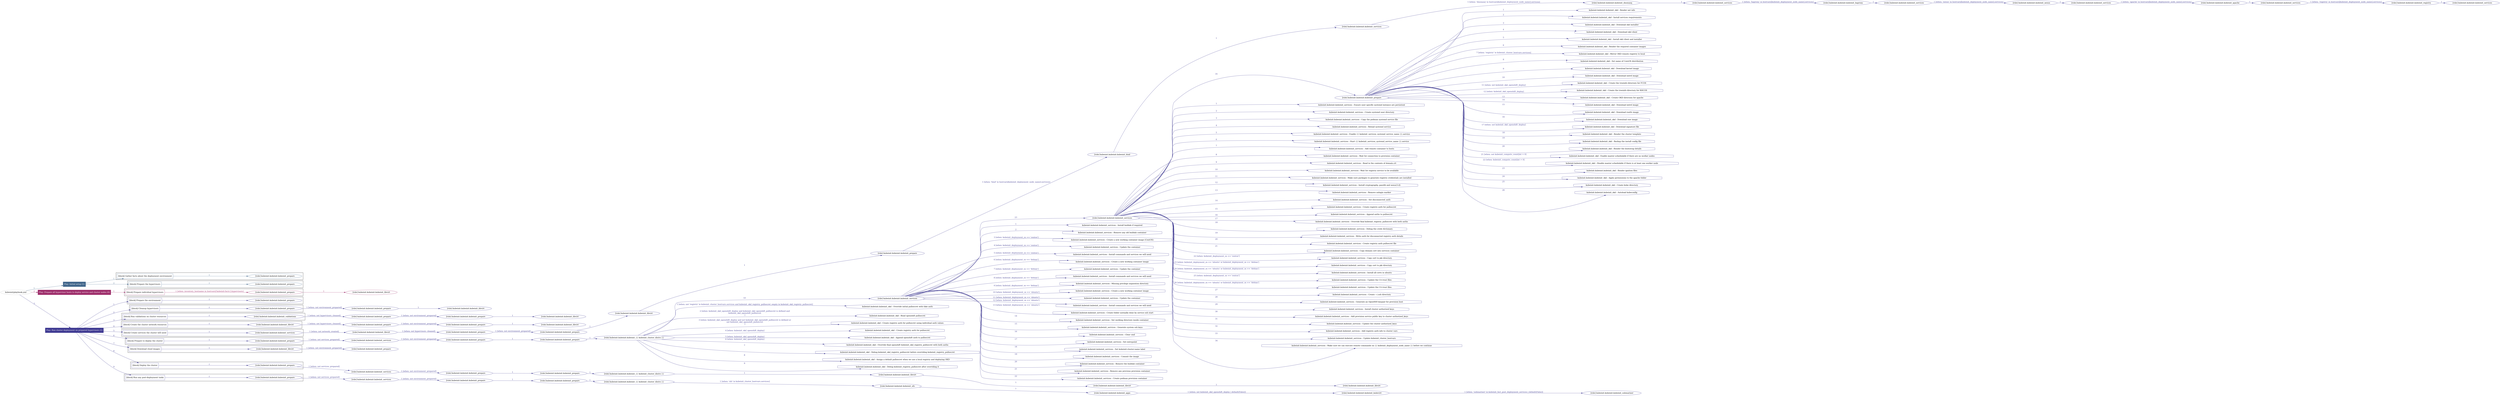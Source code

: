 digraph {
	graph [concentrate=true ordering=in rankdir=LR ratio=fill]
	edge [esep=5 sep=10]
	"kubeinit/playbook.yml" [id=root_node style=dotted]
	play_ca16db5b [label="Play: Initial setup (1)" color="#41668b" fontcolor="#ffffff" id=play_ca16db5b shape=box style=filled tooltip=localhost]
	"kubeinit/playbook.yml" -> play_ca16db5b [label="1 " color="#41668b" fontcolor="#41668b" id=edge_1c5f54ea labeltooltip="1 " tooltip="1 "]
	subgraph "kubeinit.kubeinit.kubeinit_prepare" {
		role_1cc824c1 [label="[role] kubeinit.kubeinit.kubeinit_prepare" color="#41668b" id=role_1cc824c1 tooltip="kubeinit.kubeinit.kubeinit_prepare"]
	}
	subgraph "kubeinit.kubeinit.kubeinit_prepare" {
		role_9413bd4d [label="[role] kubeinit.kubeinit.kubeinit_prepare" color="#41668b" id=role_9413bd4d tooltip="kubeinit.kubeinit.kubeinit_prepare"]
	}
	subgraph "Play: Initial setup (1)" {
		play_ca16db5b -> block_f6218907 [label=1 color="#41668b" fontcolor="#41668b" id=edge_31d1edf2 labeltooltip=1 tooltip=1]
		subgraph cluster_block_f6218907 {
			block_f6218907 [label="[block] Gather facts about the deployment environment" color="#41668b" id=block_f6218907 labeltooltip="Gather facts about the deployment environment" shape=box tooltip="Gather facts about the deployment environment"]
			block_f6218907 -> role_1cc824c1 [label="1 " color="#41668b" fontcolor="#41668b" id=edge_800c1ca9 labeltooltip="1 " tooltip="1 "]
		}
		play_ca16db5b -> block_d56b18a5 [label=2 color="#41668b" fontcolor="#41668b" id=edge_9b8b7c54 labeltooltip=2 tooltip=2]
		subgraph cluster_block_d56b18a5 {
			block_d56b18a5 [label="[block] Prepare the hypervisors" color="#41668b" id=block_d56b18a5 labeltooltip="Prepare the hypervisors" shape=box tooltip="Prepare the hypervisors"]
			block_d56b18a5 -> role_9413bd4d [label="1 " color="#41668b" fontcolor="#41668b" id=edge_c47bc896 labeltooltip="1 " tooltip="1 "]
		}
	}
	play_5d981f8a [label="Play: Prepare all hypervisor hosts to deploy service and cluster nodes (0)" color="#9e2e6b" fontcolor="#ffffff" id=play_5d981f8a shape=box style=filled tooltip="Play: Prepare all hypervisor hosts to deploy service and cluster nodes (0)"]
	"kubeinit/playbook.yml" -> play_5d981f8a [label="2 " color="#9e2e6b" fontcolor="#9e2e6b" id=edge_1ad6af94 labeltooltip="2 " tooltip="2 "]
	subgraph "kubeinit.kubeinit.kubeinit_libvirt" {
		role_3260cb2a [label="[role] kubeinit.kubeinit.kubeinit_libvirt" color="#9e2e6b" id=role_3260cb2a tooltip="kubeinit.kubeinit.kubeinit_libvirt"]
	}
	subgraph "kubeinit.kubeinit.kubeinit_prepare" {
		role_b9ab510c [label="[role] kubeinit.kubeinit.kubeinit_prepare" color="#9e2e6b" id=role_b9ab510c tooltip="kubeinit.kubeinit.kubeinit_prepare"]
		role_b9ab510c -> role_3260cb2a [label="1 " color="#9e2e6b" fontcolor="#9e2e6b" id=edge_e4d837ca labeltooltip="1 " tooltip="1 "]
	}
	subgraph "Play: Prepare all hypervisor hosts to deploy service and cluster nodes (0)" {
		play_5d981f8a -> block_c220cd3d [label=1 color="#9e2e6b" fontcolor="#9e2e6b" id=edge_8a0d0214 labeltooltip=1 tooltip=1]
		subgraph cluster_block_c220cd3d {
			block_c220cd3d [label="[block] Prepare individual hypervisors" color="#9e2e6b" id=block_c220cd3d labeltooltip="Prepare individual hypervisors" shape=box tooltip="Prepare individual hypervisors"]
			block_c220cd3d -> role_b9ab510c [label="1 [when: inventory_hostname in hostvars['kubeinit-facts'].hypervisors]" color="#9e2e6b" fontcolor="#9e2e6b" id=edge_56857477 labeltooltip="1 [when: inventory_hostname in hostvars['kubeinit-facts'].hypervisors]" tooltip="1 [when: inventory_hostname in hostvars['kubeinit-facts'].hypervisors]"]
		}
	}
	play_8d8cb482 [label="Play: Run cluster deployment on prepared hypervisors (1)" color="#3f3a92" fontcolor="#ffffff" id=play_8d8cb482 shape=box style=filled tooltip=localhost]
	"kubeinit/playbook.yml" -> play_8d8cb482 [label="3 " color="#3f3a92" fontcolor="#3f3a92" id=edge_515b446e labeltooltip="3 " tooltip="3 "]
	subgraph "kubeinit.kubeinit.kubeinit_prepare" {
		role_7cc6d81b [label="[role] kubeinit.kubeinit.kubeinit_prepare" color="#3f3a92" id=role_7cc6d81b tooltip="kubeinit.kubeinit.kubeinit_prepare"]
	}
	subgraph "kubeinit.kubeinit.kubeinit_libvirt" {
		role_85aeb15e [label="[role] kubeinit.kubeinit.kubeinit_libvirt" color="#3f3a92" id=role_85aeb15e tooltip="kubeinit.kubeinit.kubeinit_libvirt"]
	}
	subgraph "kubeinit.kubeinit.kubeinit_prepare" {
		role_c9362d12 [label="[role] kubeinit.kubeinit.kubeinit_prepare" color="#3f3a92" id=role_c9362d12 tooltip="kubeinit.kubeinit.kubeinit_prepare"]
		role_c9362d12 -> role_85aeb15e [label="1 " color="#3f3a92" fontcolor="#3f3a92" id=edge_f72c1bc7 labeltooltip="1 " tooltip="1 "]
	}
	subgraph "kubeinit.kubeinit.kubeinit_prepare" {
		role_a3192b5d [label="[role] kubeinit.kubeinit.kubeinit_prepare" color="#3f3a92" id=role_a3192b5d tooltip="kubeinit.kubeinit.kubeinit_prepare"]
		role_a3192b5d -> role_c9362d12 [label="1 [when: not environment_prepared]" color="#3f3a92" fontcolor="#3f3a92" id=edge_51c20538 labeltooltip="1 [when: not environment_prepared]" tooltip="1 [when: not environment_prepared]"]
	}
	subgraph "kubeinit.kubeinit.kubeinit_libvirt" {
		role_3f789493 [label="[role] kubeinit.kubeinit.kubeinit_libvirt" color="#3f3a92" id=role_3f789493 tooltip="kubeinit.kubeinit.kubeinit_libvirt"]
	}
	subgraph "kubeinit.kubeinit.kubeinit_prepare" {
		role_d0fe03f2 [label="[role] kubeinit.kubeinit.kubeinit_prepare" color="#3f3a92" id=role_d0fe03f2 tooltip="kubeinit.kubeinit.kubeinit_prepare"]
		role_d0fe03f2 -> role_3f789493 [label="1 " color="#3f3a92" fontcolor="#3f3a92" id=edge_ae4fbeb3 labeltooltip="1 " tooltip="1 "]
	}
	subgraph "kubeinit.kubeinit.kubeinit_prepare" {
		role_125ac2fd [label="[role] kubeinit.kubeinit.kubeinit_prepare" color="#3f3a92" id=role_125ac2fd tooltip="kubeinit.kubeinit.kubeinit_prepare"]
		role_125ac2fd -> role_d0fe03f2 [label="1 [when: not environment_prepared]" color="#3f3a92" fontcolor="#3f3a92" id=edge_c33319b0 labeltooltip="1 [when: not environment_prepared]" tooltip="1 [when: not environment_prepared]"]
	}
	subgraph "kubeinit.kubeinit.kubeinit_validations" {
		role_90272646 [label="[role] kubeinit.kubeinit.kubeinit_validations" color="#3f3a92" id=role_90272646 tooltip="kubeinit.kubeinit.kubeinit_validations"]
		role_90272646 -> role_125ac2fd [label="1 [when: not hypervisors_cleaned]" color="#3f3a92" fontcolor="#3f3a92" id=edge_b4430aac labeltooltip="1 [when: not hypervisors_cleaned]" tooltip="1 [when: not hypervisors_cleaned]"]
	}
	subgraph "kubeinit.kubeinit.kubeinit_libvirt" {
		role_9e09db58 [label="[role] kubeinit.kubeinit.kubeinit_libvirt" color="#3f3a92" id=role_9e09db58 tooltip="kubeinit.kubeinit.kubeinit_libvirt"]
	}
	subgraph "kubeinit.kubeinit.kubeinit_prepare" {
		role_02aad8ae [label="[role] kubeinit.kubeinit.kubeinit_prepare" color="#3f3a92" id=role_02aad8ae tooltip="kubeinit.kubeinit.kubeinit_prepare"]
		role_02aad8ae -> role_9e09db58 [label="1 " color="#3f3a92" fontcolor="#3f3a92" id=edge_dbfc8d99 labeltooltip="1 " tooltip="1 "]
	}
	subgraph "kubeinit.kubeinit.kubeinit_prepare" {
		role_b0bf3f19 [label="[role] kubeinit.kubeinit.kubeinit_prepare" color="#3f3a92" id=role_b0bf3f19 tooltip="kubeinit.kubeinit.kubeinit_prepare"]
		role_b0bf3f19 -> role_02aad8ae [label="1 [when: not environment_prepared]" color="#3f3a92" fontcolor="#3f3a92" id=edge_80d778b1 labeltooltip="1 [when: not environment_prepared]" tooltip="1 [when: not environment_prepared]"]
	}
	subgraph "kubeinit.kubeinit.kubeinit_libvirt" {
		role_8b91a799 [label="[role] kubeinit.kubeinit.kubeinit_libvirt" color="#3f3a92" id=role_8b91a799 tooltip="kubeinit.kubeinit.kubeinit_libvirt"]
		role_8b91a799 -> role_b0bf3f19 [label="1 [when: not hypervisors_cleaned]" color="#3f3a92" fontcolor="#3f3a92" id=edge_92152a42 labeltooltip="1 [when: not hypervisors_cleaned]" tooltip="1 [when: not hypervisors_cleaned]"]
	}
	subgraph "kubeinit.kubeinit.kubeinit_services" {
		role_7b155874 [label="[role] kubeinit.kubeinit.kubeinit_services" color="#3f3a92" id=role_7b155874 tooltip="kubeinit.kubeinit.kubeinit_services"]
	}
	subgraph "kubeinit.kubeinit.kubeinit_registry" {
		role_8554e873 [label="[role] kubeinit.kubeinit.kubeinit_registry" color="#3f3a92" id=role_8554e873 tooltip="kubeinit.kubeinit.kubeinit_registry"]
		role_8554e873 -> role_7b155874 [label="1 " color="#3f3a92" fontcolor="#3f3a92" id=edge_4d0836cf labeltooltip="1 " tooltip="1 "]
	}
	subgraph "kubeinit.kubeinit.kubeinit_services" {
		role_83cd0d49 [label="[role] kubeinit.kubeinit.kubeinit_services" color="#3f3a92" id=role_83cd0d49 tooltip="kubeinit.kubeinit.kubeinit_services"]
		role_83cd0d49 -> role_8554e873 [label="1 [when: 'registry' in hostvars[kubeinit_deployment_node_name].services]" color="#3f3a92" fontcolor="#3f3a92" id=edge_1ba07adc labeltooltip="1 [when: 'registry' in hostvars[kubeinit_deployment_node_name].services]" tooltip="1 [when: 'registry' in hostvars[kubeinit_deployment_node_name].services]"]
	}
	subgraph "kubeinit.kubeinit.kubeinit_apache" {
		role_b739660b [label="[role] kubeinit.kubeinit.kubeinit_apache" color="#3f3a92" id=role_b739660b tooltip="kubeinit.kubeinit.kubeinit_apache"]
		role_b739660b -> role_83cd0d49 [label="1 " color="#3f3a92" fontcolor="#3f3a92" id=edge_4b0d58ba labeltooltip="1 " tooltip="1 "]
	}
	subgraph "kubeinit.kubeinit.kubeinit_services" {
		role_a6b269c7 [label="[role] kubeinit.kubeinit.kubeinit_services" color="#3f3a92" id=role_a6b269c7 tooltip="kubeinit.kubeinit.kubeinit_services"]
		role_a6b269c7 -> role_b739660b [label="1 [when: 'apache' in hostvars[kubeinit_deployment_node_name].services]" color="#3f3a92" fontcolor="#3f3a92" id=edge_bbf12db2 labeltooltip="1 [when: 'apache' in hostvars[kubeinit_deployment_node_name].services]" tooltip="1 [when: 'apache' in hostvars[kubeinit_deployment_node_name].services]"]
	}
	subgraph "kubeinit.kubeinit.kubeinit_nexus" {
		role_28e7012b [label="[role] kubeinit.kubeinit.kubeinit_nexus" color="#3f3a92" id=role_28e7012b tooltip="kubeinit.kubeinit.kubeinit_nexus"]
		role_28e7012b -> role_a6b269c7 [label="1 " color="#3f3a92" fontcolor="#3f3a92" id=edge_ec23fd20 labeltooltip="1 " tooltip="1 "]
	}
	subgraph "kubeinit.kubeinit.kubeinit_services" {
		role_424e7f3c [label="[role] kubeinit.kubeinit.kubeinit_services" color="#3f3a92" id=role_424e7f3c tooltip="kubeinit.kubeinit.kubeinit_services"]
		role_424e7f3c -> role_28e7012b [label="1 [when: 'nexus' in hostvars[kubeinit_deployment_node_name].services]" color="#3f3a92" fontcolor="#3f3a92" id=edge_ad194d96 labeltooltip="1 [when: 'nexus' in hostvars[kubeinit_deployment_node_name].services]" tooltip="1 [when: 'nexus' in hostvars[kubeinit_deployment_node_name].services]"]
	}
	subgraph "kubeinit.kubeinit.kubeinit_haproxy" {
		role_a94e2581 [label="[role] kubeinit.kubeinit.kubeinit_haproxy" color="#3f3a92" id=role_a94e2581 tooltip="kubeinit.kubeinit.kubeinit_haproxy"]
		role_a94e2581 -> role_424e7f3c [label="1 " color="#3f3a92" fontcolor="#3f3a92" id=edge_64a8c6f2 labeltooltip="1 " tooltip="1 "]
	}
	subgraph "kubeinit.kubeinit.kubeinit_services" {
		role_3fc0f5f2 [label="[role] kubeinit.kubeinit.kubeinit_services" color="#3f3a92" id=role_3fc0f5f2 tooltip="kubeinit.kubeinit.kubeinit_services"]
		role_3fc0f5f2 -> role_a94e2581 [label="1 [when: 'haproxy' in hostvars[kubeinit_deployment_node_name].services]" color="#3f3a92" fontcolor="#3f3a92" id=edge_58e465d7 labeltooltip="1 [when: 'haproxy' in hostvars[kubeinit_deployment_node_name].services]" tooltip="1 [when: 'haproxy' in hostvars[kubeinit_deployment_node_name].services]"]
	}
	subgraph "kubeinit.kubeinit.kubeinit_dnsmasq" {
		role_a7c47de0 [label="[role] kubeinit.kubeinit.kubeinit_dnsmasq" color="#3f3a92" id=role_a7c47de0 tooltip="kubeinit.kubeinit.kubeinit_dnsmasq"]
		role_a7c47de0 -> role_3fc0f5f2 [label="1 " color="#3f3a92" fontcolor="#3f3a92" id=edge_2775a1f3 labeltooltip="1 " tooltip="1 "]
	}
	subgraph "kubeinit.kubeinit.kubeinit_services" {
		role_9010c95f [label="[role] kubeinit.kubeinit.kubeinit_services" color="#3f3a92" id=role_9010c95f tooltip="kubeinit.kubeinit.kubeinit_services"]
		role_9010c95f -> role_a7c47de0 [label="1 [when: 'dnsmasq' in hostvars[kubeinit_deployment_node_name].services]" color="#3f3a92" fontcolor="#3f3a92" id=edge_fc1de338 labeltooltip="1 [when: 'dnsmasq' in hostvars[kubeinit_deployment_node_name].services]" tooltip="1 [when: 'dnsmasq' in hostvars[kubeinit_deployment_node_name].services]"]
	}
	subgraph "kubeinit.kubeinit.kubeinit_bind" {
		role_74a38fbc [label="[role] kubeinit.kubeinit.kubeinit_bind" color="#3f3a92" id=role_74a38fbc tooltip="kubeinit.kubeinit.kubeinit_bind"]
		role_74a38fbc -> role_9010c95f [label="1 " color="#3f3a92" fontcolor="#3f3a92" id=edge_6aae6d5a labeltooltip="1 " tooltip="1 "]
	}
	subgraph "kubeinit.kubeinit.kubeinit_prepare" {
		role_cee4ce4e [label="[role] kubeinit.kubeinit.kubeinit_prepare" color="#3f3a92" id=role_cee4ce4e tooltip="kubeinit.kubeinit.kubeinit_prepare"]
		role_cee4ce4e -> role_74a38fbc [label="1 [when: 'bind' in hostvars[kubeinit_deployment_node_name].services]" color="#3f3a92" fontcolor="#3f3a92" id=edge_6fe1f06d labeltooltip="1 [when: 'bind' in hostvars[kubeinit_deployment_node_name].services]" tooltip="1 [when: 'bind' in hostvars[kubeinit_deployment_node_name].services]"]
	}
	subgraph "kubeinit.kubeinit.kubeinit_libvirt" {
		role_190bad6f [label="[role] kubeinit.kubeinit.kubeinit_libvirt" color="#3f3a92" id=role_190bad6f tooltip="kubeinit.kubeinit.kubeinit_libvirt"]
		role_190bad6f -> role_cee4ce4e [label="1 " color="#3f3a92" fontcolor="#3f3a92" id=edge_bb8edfb1 labeltooltip="1 " tooltip="1 "]
	}
	subgraph "kubeinit.kubeinit.kubeinit_prepare" {
		role_046bc5af [label="[role] kubeinit.kubeinit.kubeinit_prepare" color="#3f3a92" id=role_046bc5af tooltip="kubeinit.kubeinit.kubeinit_prepare"]
		role_046bc5af -> role_190bad6f [label="1 " color="#3f3a92" fontcolor="#3f3a92" id=edge_c6cc3dc0 labeltooltip="1 " tooltip="1 "]
	}
	subgraph "kubeinit.kubeinit.kubeinit_prepare" {
		role_caaa7f8d [label="[role] kubeinit.kubeinit.kubeinit_prepare" color="#3f3a92" id=role_caaa7f8d tooltip="kubeinit.kubeinit.kubeinit_prepare"]
		role_caaa7f8d -> role_046bc5af [label="1 [when: not environment_prepared]" color="#3f3a92" fontcolor="#3f3a92" id=edge_80b71094 labeltooltip="1 [when: not environment_prepared]" tooltip="1 [when: not environment_prepared]"]
	}
	subgraph "kubeinit.kubeinit.kubeinit_libvirt" {
		role_4440e3c0 [label="[role] kubeinit.kubeinit.kubeinit_libvirt" color="#3f3a92" id=role_4440e3c0 tooltip="kubeinit.kubeinit.kubeinit_libvirt"]
		role_4440e3c0 -> role_caaa7f8d [label="1 [when: not hypervisors_cleaned]" color="#3f3a92" fontcolor="#3f3a92" id=edge_903f9729 labeltooltip="1 [when: not hypervisors_cleaned]" tooltip="1 [when: not hypervisors_cleaned]"]
	}
	subgraph "kubeinit.kubeinit.kubeinit_services" {
		role_6c146cab [label="[role] kubeinit.kubeinit.kubeinit_services" color="#3f3a92" id=role_6c146cab tooltip="kubeinit.kubeinit.kubeinit_services"]
		role_6c146cab -> role_4440e3c0 [label="1 [when: not network_created]" color="#3f3a92" fontcolor="#3f3a92" id=edge_c953d2bb labeltooltip="1 [when: not network_created]" tooltip="1 [when: not network_created]"]
	}
	subgraph "kubeinit.kubeinit.kubeinit_prepare" {
		role_05717414 [label="[role] kubeinit.kubeinit.kubeinit_prepare" color="#3f3a92" id=role_05717414 tooltip="kubeinit.kubeinit.kubeinit_prepare"]
		task_2eecf8bc [label="kubeinit.kubeinit.kubeinit_okd : Render net info" color="#3f3a92" id=task_2eecf8bc shape=octagon tooltip="kubeinit.kubeinit.kubeinit_okd : Render net info"]
		role_05717414 -> task_2eecf8bc [label="1 " color="#3f3a92" fontcolor="#3f3a92" id=edge_58fbf46c labeltooltip="1 " tooltip="1 "]
		task_8711813a [label="kubeinit.kubeinit.kubeinit_okd : Install services requirements" color="#3f3a92" id=task_8711813a shape=octagon tooltip="kubeinit.kubeinit.kubeinit_okd : Install services requirements"]
		role_05717414 -> task_8711813a [label="2 " color="#3f3a92" fontcolor="#3f3a92" id=edge_db886824 labeltooltip="2 " tooltip="2 "]
		task_fea33f24 [label="kubeinit.kubeinit.kubeinit_okd : Download okd installer" color="#3f3a92" id=task_fea33f24 shape=octagon tooltip="kubeinit.kubeinit.kubeinit_okd : Download okd installer"]
		role_05717414 -> task_fea33f24 [label="3 " color="#3f3a92" fontcolor="#3f3a92" id=edge_7d5b203d labeltooltip="3 " tooltip="3 "]
		task_0c46ffb1 [label="kubeinit.kubeinit.kubeinit_okd : Download okd client" color="#3f3a92" id=task_0c46ffb1 shape=octagon tooltip="kubeinit.kubeinit.kubeinit_okd : Download okd client"]
		role_05717414 -> task_0c46ffb1 [label="4 " color="#3f3a92" fontcolor="#3f3a92" id=edge_14fca4d5 labeltooltip="4 " tooltip="4 "]
		task_1dfe52b0 [label="kubeinit.kubeinit.kubeinit_okd : Install okd client and installer" color="#3f3a92" id=task_1dfe52b0 shape=octagon tooltip="kubeinit.kubeinit.kubeinit_okd : Install okd client and installer"]
		role_05717414 -> task_1dfe52b0 [label="5 " color="#3f3a92" fontcolor="#3f3a92" id=edge_16d7a4d5 labeltooltip="5 " tooltip="5 "]
		task_70e0c8e4 [label="kubeinit.kubeinit.kubeinit_okd : Render the required container images" color="#3f3a92" id=task_70e0c8e4 shape=octagon tooltip="kubeinit.kubeinit.kubeinit_okd : Render the required container images"]
		role_05717414 -> task_70e0c8e4 [label="6 " color="#3f3a92" fontcolor="#3f3a92" id=edge_a7a5af95 labeltooltip="6 " tooltip="6 "]
		task_6ef24716 [label="kubeinit.kubeinit.kubeinit_okd : Mirror OKD remote registry to local" color="#3f3a92" id=task_6ef24716 shape=octagon tooltip="kubeinit.kubeinit.kubeinit_okd : Mirror OKD remote registry to local"]
		role_05717414 -> task_6ef24716 [label="7 [when: 'registry' in kubeinit_cluster_hostvars.services]" color="#3f3a92" fontcolor="#3f3a92" id=edge_5214048f labeltooltip="7 [when: 'registry' in kubeinit_cluster_hostvars.services]" tooltip="7 [when: 'registry' in kubeinit_cluster_hostvars.services]"]
		task_ea94843a [label="kubeinit.kubeinit.kubeinit_okd : Set name of CoreOS distribution" color="#3f3a92" id=task_ea94843a shape=octagon tooltip="kubeinit.kubeinit.kubeinit_okd : Set name of CoreOS distribution"]
		role_05717414 -> task_ea94843a [label="8 " color="#3f3a92" fontcolor="#3f3a92" id=edge_e2cdfb0c labeltooltip="8 " tooltip="8 "]
		task_5b3fbb34 [label="kubeinit.kubeinit.kubeinit_okd : Download kernel image" color="#3f3a92" id=task_5b3fbb34 shape=octagon tooltip="kubeinit.kubeinit.kubeinit_okd : Download kernel image"]
		role_05717414 -> task_5b3fbb34 [label="9 " color="#3f3a92" fontcolor="#3f3a92" id=edge_68749c7c labeltooltip="9 " tooltip="9 "]
		task_947515fb [label="kubeinit.kubeinit.kubeinit_okd : Download initrd image" color="#3f3a92" id=task_947515fb shape=octagon tooltip="kubeinit.kubeinit.kubeinit_okd : Download initrd image"]
		role_05717414 -> task_947515fb [label="10 " color="#3f3a92" fontcolor="#3f3a92" id=edge_8204be77 labeltooltip="10 " tooltip="10 "]
		task_71bdc99a [label="kubeinit.kubeinit.kubeinit_okd : Create the treeinfo directory for FCOS" color="#3f3a92" id=task_71bdc99a shape=octagon tooltip="kubeinit.kubeinit.kubeinit_okd : Create the treeinfo directory for FCOS"]
		role_05717414 -> task_71bdc99a [label="11 [when: not kubeinit_okd_openshift_deploy]" color="#3f3a92" fontcolor="#3f3a92" id=edge_b8a56b95 labeltooltip="11 [when: not kubeinit_okd_openshift_deploy]" tooltip="11 [when: not kubeinit_okd_openshift_deploy]"]
		task_3f5cb25e [label="kubeinit.kubeinit.kubeinit_okd : Create the treeinfo directory for RHCOS" color="#3f3a92" id=task_3f5cb25e shape=octagon tooltip="kubeinit.kubeinit.kubeinit_okd : Create the treeinfo directory for RHCOS"]
		role_05717414 -> task_3f5cb25e [label="12 [when: kubeinit_okd_openshift_deploy]" color="#3f3a92" fontcolor="#3f3a92" id=edge_b8abc6d1 labeltooltip="12 [when: kubeinit_okd_openshift_deploy]" tooltip="12 [when: kubeinit_okd_openshift_deploy]"]
		task_9de4865d [label="kubeinit.kubeinit.kubeinit_okd : Create OKD directory for apache" color="#3f3a92" id=task_9de4865d shape=octagon tooltip="kubeinit.kubeinit.kubeinit_okd : Create OKD directory for apache"]
		role_05717414 -> task_9de4865d [label="13 " color="#3f3a92" fontcolor="#3f3a92" id=edge_244b4c82 labeltooltip="13 " tooltip="13 "]
		task_d9e70cf1 [label="kubeinit.kubeinit.kubeinit_okd : Download initrd image" color="#3f3a92" id=task_d9e70cf1 shape=octagon tooltip="kubeinit.kubeinit.kubeinit_okd : Download initrd image"]
		role_05717414 -> task_d9e70cf1 [label="14 " color="#3f3a92" fontcolor="#3f3a92" id=edge_f77ee110 labeltooltip="14 " tooltip="14 "]
		task_692aff82 [label="kubeinit.kubeinit.kubeinit_okd : Download rootfs image" color="#3f3a92" id=task_692aff82 shape=octagon tooltip="kubeinit.kubeinit.kubeinit_okd : Download rootfs image"]
		role_05717414 -> task_692aff82 [label="15 " color="#3f3a92" fontcolor="#3f3a92" id=edge_a9391a63 labeltooltip="15 " tooltip="15 "]
		task_6c276600 [label="kubeinit.kubeinit.kubeinit_okd : Download raw image" color="#3f3a92" id=task_6c276600 shape=octagon tooltip="kubeinit.kubeinit.kubeinit_okd : Download raw image"]
		role_05717414 -> task_6c276600 [label="16 " color="#3f3a92" fontcolor="#3f3a92" id=edge_3ce0e235 labeltooltip="16 " tooltip="16 "]
		task_0f0af7c4 [label="kubeinit.kubeinit.kubeinit_okd : Download signature file" color="#3f3a92" id=task_0f0af7c4 shape=octagon tooltip="kubeinit.kubeinit.kubeinit_okd : Download signature file"]
		role_05717414 -> task_0f0af7c4 [label="17 [when: not kubeinit_okd_openshift_deploy]" color="#3f3a92" fontcolor="#3f3a92" id=edge_aab1554f labeltooltip="17 [when: not kubeinit_okd_openshift_deploy]" tooltip="17 [when: not kubeinit_okd_openshift_deploy]"]
		task_99848692 [label="kubeinit.kubeinit.kubeinit_okd : Render the cluster template" color="#3f3a92" id=task_99848692 shape=octagon tooltip="kubeinit.kubeinit.kubeinit_okd : Render the cluster template"]
		role_05717414 -> task_99848692 [label="18 " color="#3f3a92" fontcolor="#3f3a92" id=edge_1f3249be labeltooltip="18 " tooltip="18 "]
		task_0e878108 [label="kubeinit.kubeinit.kubeinit_okd : Backup the install config file" color="#3f3a92" id=task_0e878108 shape=octagon tooltip="kubeinit.kubeinit.kubeinit_okd : Backup the install config file"]
		role_05717414 -> task_0e878108 [label="19 " color="#3f3a92" fontcolor="#3f3a92" id=edge_04ecd90d labeltooltip="19 " tooltip="19 "]
		task_400fb3bf [label="kubeinit.kubeinit.kubeinit_okd : Render the bootstrap details" color="#3f3a92" id=task_400fb3bf shape=octagon tooltip="kubeinit.kubeinit.kubeinit_okd : Render the bootstrap details"]
		role_05717414 -> task_400fb3bf [label="20 " color="#3f3a92" fontcolor="#3f3a92" id=edge_4bb4a91c labeltooltip="20 " tooltip="20 "]
		task_c82541b9 [label="kubeinit.kubeinit.kubeinit_okd : Enable master schedulable if there are no worker nodes" color="#3f3a92" id=task_c82541b9 shape=octagon tooltip="kubeinit.kubeinit.kubeinit_okd : Enable master schedulable if there are no worker nodes"]
		role_05717414 -> task_c82541b9 [label="21 [when: not kubeinit_compute_count|int > 0]" color="#3f3a92" fontcolor="#3f3a92" id=edge_dd044d3f labeltooltip="21 [when: not kubeinit_compute_count|int > 0]" tooltip="21 [when: not kubeinit_compute_count|int > 0]"]
		task_c8dc9a33 [label="kubeinit.kubeinit.kubeinit_okd : Disable master schedulable if there is at least one worker node" color="#3f3a92" id=task_c8dc9a33 shape=octagon tooltip="kubeinit.kubeinit.kubeinit_okd : Disable master schedulable if there is at least one worker node"]
		role_05717414 -> task_c8dc9a33 [label="22 [when: kubeinit_compute_count|int > 0]" color="#3f3a92" fontcolor="#3f3a92" id=edge_8d32feec labeltooltip="22 [when: kubeinit_compute_count|int > 0]" tooltip="22 [when: kubeinit_compute_count|int > 0]"]
		task_29207079 [label="kubeinit.kubeinit.kubeinit_okd : Render ignition files" color="#3f3a92" id=task_29207079 shape=octagon tooltip="kubeinit.kubeinit.kubeinit_okd : Render ignition files"]
		role_05717414 -> task_29207079 [label="23 " color="#3f3a92" fontcolor="#3f3a92" id=edge_1192114f labeltooltip="23 " tooltip="23 "]
		task_5986b7a3 [label="kubeinit.kubeinit.kubeinit_okd : Apply permissions to the apache folder" color="#3f3a92" id=task_5986b7a3 shape=octagon tooltip="kubeinit.kubeinit.kubeinit_okd : Apply permissions to the apache folder"]
		role_05717414 -> task_5986b7a3 [label="24 " color="#3f3a92" fontcolor="#3f3a92" id=edge_08e09fcb labeltooltip="24 " tooltip="24 "]
		task_a1bcd5b4 [label="kubeinit.kubeinit.kubeinit_okd : Create kube directory" color="#3f3a92" id=task_a1bcd5b4 shape=octagon tooltip="kubeinit.kubeinit.kubeinit_okd : Create kube directory"]
		role_05717414 -> task_a1bcd5b4 [label="25 " color="#3f3a92" fontcolor="#3f3a92" id=edge_e79ec17c labeltooltip="25 " tooltip="25 "]
		task_2f13ec71 [label="kubeinit.kubeinit.kubeinit_okd : Autoload kubeconfig" color="#3f3a92" id=task_2f13ec71 shape=octagon tooltip="kubeinit.kubeinit.kubeinit_okd : Autoload kubeconfig"]
		role_05717414 -> task_2f13ec71 [label="26 " color="#3f3a92" fontcolor="#3f3a92" id=edge_bf11f8dc labeltooltip="26 " tooltip="26 "]
	}
	subgraph "kubeinit.kubeinit.kubeinit_services" {
		role_d6879162 [label="[role] kubeinit.kubeinit.kubeinit_services" color="#3f3a92" id=role_d6879162 tooltip="kubeinit.kubeinit.kubeinit_services"]
		task_b1a0fac0 [label="kubeinit.kubeinit.kubeinit_services : Ensure user specific systemd instance are persistent" color="#3f3a92" id=task_b1a0fac0 shape=octagon tooltip="kubeinit.kubeinit.kubeinit_services : Ensure user specific systemd instance are persistent"]
		role_d6879162 -> task_b1a0fac0 [label="1 " color="#3f3a92" fontcolor="#3f3a92" id=edge_e92b217c labeltooltip="1 " tooltip="1 "]
		task_0f6ec97a [label="kubeinit.kubeinit.kubeinit_services : Create systemd user directory" color="#3f3a92" id=task_0f6ec97a shape=octagon tooltip="kubeinit.kubeinit.kubeinit_services : Create systemd user directory"]
		role_d6879162 -> task_0f6ec97a [label="2 " color="#3f3a92" fontcolor="#3f3a92" id=edge_0398671e labeltooltip="2 " tooltip="2 "]
		task_1a538116 [label="kubeinit.kubeinit.kubeinit_services : Copy the podman systemd service file" color="#3f3a92" id=task_1a538116 shape=octagon tooltip="kubeinit.kubeinit.kubeinit_services : Copy the podman systemd service file"]
		role_d6879162 -> task_1a538116 [label="3 " color="#3f3a92" fontcolor="#3f3a92" id=edge_155dba5d labeltooltip="3 " tooltip="3 "]
		task_5d726570 [label="kubeinit.kubeinit.kubeinit_services : Reload systemd service" color="#3f3a92" id=task_5d726570 shape=octagon tooltip="kubeinit.kubeinit.kubeinit_services : Reload systemd service"]
		role_d6879162 -> task_5d726570 [label="4 " color="#3f3a92" fontcolor="#3f3a92" id=edge_1d11794f labeltooltip="4 " tooltip="4 "]
		task_3c765303 [label="kubeinit.kubeinit.kubeinit_services : Enable {{ kubeinit_services_systemd_service_name }}.service" color="#3f3a92" id=task_3c765303 shape=octagon tooltip="kubeinit.kubeinit.kubeinit_services : Enable {{ kubeinit_services_systemd_service_name }}.service"]
		role_d6879162 -> task_3c765303 [label="5 " color="#3f3a92" fontcolor="#3f3a92" id=edge_f5013220 labeltooltip="5 " tooltip="5 "]
		task_2eb23dd3 [label="kubeinit.kubeinit.kubeinit_services : Start {{ kubeinit_services_systemd_service_name }}.service" color="#3f3a92" id=task_2eb23dd3 shape=octagon tooltip="kubeinit.kubeinit.kubeinit_services : Start {{ kubeinit_services_systemd_service_name }}.service"]
		role_d6879162 -> task_2eb23dd3 [label="6 " color="#3f3a92" fontcolor="#3f3a92" id=edge_61737dc8 labeltooltip="6 " tooltip="6 "]
		task_0bbfa9fa [label="kubeinit.kubeinit.kubeinit_services : Add remote container to hosts" color="#3f3a92" id=task_0bbfa9fa shape=octagon tooltip="kubeinit.kubeinit.kubeinit_services : Add remote container to hosts"]
		role_d6879162 -> task_0bbfa9fa [label="7 " color="#3f3a92" fontcolor="#3f3a92" id=edge_2ecf16a9 labeltooltip="7 " tooltip="7 "]
		task_604fb36a [label="kubeinit.kubeinit.kubeinit_services : Wait for connection to provision container" color="#3f3a92" id=task_604fb36a shape=octagon tooltip="kubeinit.kubeinit.kubeinit_services : Wait for connection to provision container"]
		role_d6879162 -> task_604fb36a [label="8 " color="#3f3a92" fontcolor="#3f3a92" id=edge_b0073d5d labeltooltip="8 " tooltip="8 "]
		task_ea5a986d [label="kubeinit.kubeinit.kubeinit_services : Read in the contents of domain.crt" color="#3f3a92" id=task_ea5a986d shape=octagon tooltip="kubeinit.kubeinit.kubeinit_services : Read in the contents of domain.crt"]
		role_d6879162 -> task_ea5a986d [label="9 " color="#3f3a92" fontcolor="#3f3a92" id=edge_8e6c1eb3 labeltooltip="9 " tooltip="9 "]
		task_da4606cc [label="kubeinit.kubeinit.kubeinit_services : Wait for registry service to be available" color="#3f3a92" id=task_da4606cc shape=octagon tooltip="kubeinit.kubeinit.kubeinit_services : Wait for registry service to be available"]
		role_d6879162 -> task_da4606cc [label="10 " color="#3f3a92" fontcolor="#3f3a92" id=edge_25e69073 labeltooltip="10 " tooltip="10 "]
		task_59f47795 [label="kubeinit.kubeinit.kubeinit_services : Make sure packages to generate registry credentials are installed" color="#3f3a92" id=task_59f47795 shape=octagon tooltip="kubeinit.kubeinit.kubeinit_services : Make sure packages to generate registry credentials are installed"]
		role_d6879162 -> task_59f47795 [label="11 " color="#3f3a92" fontcolor="#3f3a92" id=edge_ba1c1be8 labeltooltip="11 " tooltip="11 "]
		task_5cfd8418 [label="kubeinit.kubeinit.kubeinit_services : Install cryptography, passlib and nexus3-cli" color="#3f3a92" id=task_5cfd8418 shape=octagon tooltip="kubeinit.kubeinit.kubeinit_services : Install cryptography, passlib and nexus3-cli"]
		role_d6879162 -> task_5cfd8418 [label="12 " color="#3f3a92" fontcolor="#3f3a92" id=edge_f758b403 labeltooltip="12 " tooltip="12 "]
		task_5360c619 [label="kubeinit.kubeinit.kubeinit_services : Remove nologin marker" color="#3f3a92" id=task_5360c619 shape=octagon tooltip="kubeinit.kubeinit.kubeinit_services : Remove nologin marker"]
		role_d6879162 -> task_5360c619 [label="13 " color="#3f3a92" fontcolor="#3f3a92" id=edge_8ebc4128 labeltooltip="13 " tooltip="13 "]
		task_06962bbd [label="kubeinit.kubeinit.kubeinit_services : Set disconnected_auth" color="#3f3a92" id=task_06962bbd shape=octagon tooltip="kubeinit.kubeinit.kubeinit_services : Set disconnected_auth"]
		role_d6879162 -> task_06962bbd [label="14 " color="#3f3a92" fontcolor="#3f3a92" id=edge_13e3bea1 labeltooltip="14 " tooltip="14 "]
		task_a9f8c4ec [label="kubeinit.kubeinit.kubeinit_services : Create registry auth for pullsecret" color="#3f3a92" id=task_a9f8c4ec shape=octagon tooltip="kubeinit.kubeinit.kubeinit_services : Create registry auth for pullsecret"]
		role_d6879162 -> task_a9f8c4ec [label="15 " color="#3f3a92" fontcolor="#3f3a92" id=edge_aa23d14a labeltooltip="15 " tooltip="15 "]
		task_0505d39f [label="kubeinit.kubeinit.kubeinit_services : Append auths to pullsecret" color="#3f3a92" id=task_0505d39f shape=octagon tooltip="kubeinit.kubeinit.kubeinit_services : Append auths to pullsecret"]
		role_d6879162 -> task_0505d39f [label="16 " color="#3f3a92" fontcolor="#3f3a92" id=edge_90b1604a labeltooltip="16 " tooltip="16 "]
		task_04770865 [label="kubeinit.kubeinit.kubeinit_services : Override final kubeinit_registry_pullsecret with both auths" color="#3f3a92" id=task_04770865 shape=octagon tooltip="kubeinit.kubeinit.kubeinit_services : Override final kubeinit_registry_pullsecret with both auths"]
		role_d6879162 -> task_04770865 [label="17 " color="#3f3a92" fontcolor="#3f3a92" id=edge_16e73621 labeltooltip="17 " tooltip="17 "]
		task_887cea40 [label="kubeinit.kubeinit.kubeinit_services : Debug the creds dictionary" color="#3f3a92" id=task_887cea40 shape=octagon tooltip="kubeinit.kubeinit.kubeinit_services : Debug the creds dictionary"]
		role_d6879162 -> task_887cea40 [label="18 " color="#3f3a92" fontcolor="#3f3a92" id=edge_88a7df31 labeltooltip="18 " tooltip="18 "]
		task_9d056c76 [label="kubeinit.kubeinit.kubeinit_services : Write auth for disconnected registry auth details" color="#3f3a92" id=task_9d056c76 shape=octagon tooltip="kubeinit.kubeinit.kubeinit_services : Write auth for disconnected registry auth details"]
		role_d6879162 -> task_9d056c76 [label="19 " color="#3f3a92" fontcolor="#3f3a92" id=edge_092a1751 labeltooltip="19 " tooltip="19 "]
		task_a3661090 [label="kubeinit.kubeinit.kubeinit_services : Create registry auth pullsecret file" color="#3f3a92" id=task_a3661090 shape=octagon tooltip="kubeinit.kubeinit.kubeinit_services : Create registry auth pullsecret file"]
		role_d6879162 -> task_a3661090 [label="20 " color="#3f3a92" fontcolor="#3f3a92" id=edge_6c974e3f labeltooltip="20 " tooltip="20 "]
		task_dae40a20 [label="kubeinit.kubeinit.kubeinit_services : Copy domain cert into services container" color="#3f3a92" id=task_dae40a20 shape=octagon tooltip="kubeinit.kubeinit.kubeinit_services : Copy domain cert into services container"]
		role_d6879162 -> task_dae40a20 [label="21 " color="#3f3a92" fontcolor="#3f3a92" id=edge_3ad8e4ee labeltooltip="21 " tooltip="21 "]
		task_ee5e0738 [label="kubeinit.kubeinit.kubeinit_services : Copy cert to pki directory" color="#3f3a92" id=task_ee5e0738 shape=octagon tooltip="kubeinit.kubeinit.kubeinit_services : Copy cert to pki directory"]
		role_d6879162 -> task_ee5e0738 [label="22 [when: kubeinit_deployment_os == 'centos']" color="#3f3a92" fontcolor="#3f3a92" id=edge_190ac9f2 labeltooltip="22 [when: kubeinit_deployment_os == 'centos']" tooltip="22 [when: kubeinit_deployment_os == 'centos']"]
		task_16543bd7 [label="kubeinit.kubeinit.kubeinit_services : Copy cert to pki directory" color="#3f3a92" id=task_16543bd7 shape=octagon tooltip="kubeinit.kubeinit.kubeinit_services : Copy cert to pki directory"]
		role_d6879162 -> task_16543bd7 [label="23 [when: kubeinit_deployment_os == 'ubuntu' or kubeinit_deployment_os == 'debian']" color="#3f3a92" fontcolor="#3f3a92" id=edge_e6c8633b labeltooltip="23 [when: kubeinit_deployment_os == 'ubuntu' or kubeinit_deployment_os == 'debian']" tooltip="23 [when: kubeinit_deployment_os == 'ubuntu' or kubeinit_deployment_os == 'debian']"]
		task_b00f38c5 [label="kubeinit.kubeinit.kubeinit_services : Install all certs in ubuntu" color="#3f3a92" id=task_b00f38c5 shape=octagon tooltip="kubeinit.kubeinit.kubeinit_services : Install all certs in ubuntu"]
		role_d6879162 -> task_b00f38c5 [label="24 [when: kubeinit_deployment_os == 'ubuntu' or kubeinit_deployment_os == 'debian']" color="#3f3a92" fontcolor="#3f3a92" id=edge_61ad4560 labeltooltip="24 [when: kubeinit_deployment_os == 'ubuntu' or kubeinit_deployment_os == 'debian']" tooltip="24 [when: kubeinit_deployment_os == 'ubuntu' or kubeinit_deployment_os == 'debian']"]
		task_db6bc8b8 [label="kubeinit.kubeinit.kubeinit_services : Update the CA trust files" color="#3f3a92" id=task_db6bc8b8 shape=octagon tooltip="kubeinit.kubeinit.kubeinit_services : Update the CA trust files"]
		role_d6879162 -> task_db6bc8b8 [label="25 [when: kubeinit_deployment_os == 'centos']" color="#3f3a92" fontcolor="#3f3a92" id=edge_6286c704 labeltooltip="25 [when: kubeinit_deployment_os == 'centos']" tooltip="25 [when: kubeinit_deployment_os == 'centos']"]
		task_a09d57a1 [label="kubeinit.kubeinit.kubeinit_services : Update the CA trust files" color="#3f3a92" id=task_a09d57a1 shape=octagon tooltip="kubeinit.kubeinit.kubeinit_services : Update the CA trust files"]
		role_d6879162 -> task_a09d57a1 [label="26 [when: kubeinit_deployment_os == 'ubuntu' or kubeinit_deployment_os == 'debian']" color="#3f3a92" fontcolor="#3f3a92" id=edge_f556a5a9 labeltooltip="26 [when: kubeinit_deployment_os == 'ubuntu' or kubeinit_deployment_os == 'debian']" tooltip="26 [when: kubeinit_deployment_os == 'ubuntu' or kubeinit_deployment_os == 'debian']"]
		task_c0d6f845 [label="kubeinit.kubeinit.kubeinit_services : Create ~/.ssh directory" color="#3f3a92" id=task_c0d6f845 shape=octagon tooltip="kubeinit.kubeinit.kubeinit_services : Create ~/.ssh directory"]
		role_d6879162 -> task_c0d6f845 [label="27 " color="#3f3a92" fontcolor="#3f3a92" id=edge_d1785c3e labeltooltip="27 " tooltip="27 "]
		task_ba926ffb [label="kubeinit.kubeinit.kubeinit_services : Generate an OpenSSH keypair for provision host" color="#3f3a92" id=task_ba926ffb shape=octagon tooltip="kubeinit.kubeinit.kubeinit_services : Generate an OpenSSH keypair for provision host"]
		role_d6879162 -> task_ba926ffb [label="28 " color="#3f3a92" fontcolor="#3f3a92" id=edge_27e79a66 labeltooltip="28 " tooltip="28 "]
		task_18508824 [label="kubeinit.kubeinit.kubeinit_services : Install cluster authorized keys" color="#3f3a92" id=task_18508824 shape=octagon tooltip="kubeinit.kubeinit.kubeinit_services : Install cluster authorized keys"]
		role_d6879162 -> task_18508824 [label="29 " color="#3f3a92" fontcolor="#3f3a92" id=edge_5972dfa6 labeltooltip="29 " tooltip="29 "]
		task_35778d75 [label="kubeinit.kubeinit.kubeinit_services : Add provision service public key to cluster authorized_keys" color="#3f3a92" id=task_35778d75 shape=octagon tooltip="kubeinit.kubeinit.kubeinit_services : Add provision service public key to cluster authorized_keys"]
		role_d6879162 -> task_35778d75 [label="30 " color="#3f3a92" fontcolor="#3f3a92" id=edge_0a75c01f labeltooltip="30 " tooltip="30 "]
		task_1992c517 [label="kubeinit.kubeinit.kubeinit_services : Update the cluster authorized_keys" color="#3f3a92" id=task_1992c517 shape=octagon tooltip="kubeinit.kubeinit.kubeinit_services : Update the cluster authorized_keys"]
		role_d6879162 -> task_1992c517 [label="31 " color="#3f3a92" fontcolor="#3f3a92" id=edge_bac5cb0a labeltooltip="31 " tooltip="31 "]
		task_cc81f9f3 [label="kubeinit.kubeinit.kubeinit_services : Add registry auth info to cluster vars" color="#3f3a92" id=task_cc81f9f3 shape=octagon tooltip="kubeinit.kubeinit.kubeinit_services : Add registry auth info to cluster vars"]
		role_d6879162 -> task_cc81f9f3 [label="32 " color="#3f3a92" fontcolor="#3f3a92" id=edge_586c165f labeltooltip="32 " tooltip="32 "]
		task_d05ec64b [label="kubeinit.kubeinit.kubeinit_services : Update kubeinit_cluster_hostvars" color="#3f3a92" id=task_d05ec64b shape=octagon tooltip="kubeinit.kubeinit.kubeinit_services : Update kubeinit_cluster_hostvars"]
		role_d6879162 -> task_d05ec64b [label="33 " color="#3f3a92" fontcolor="#3f3a92" id=edge_5f6e981d labeltooltip="33 " tooltip="33 "]
		task_962aedaf [label="kubeinit.kubeinit.kubeinit_services : Make sure we can execute remote commands on {{ kubeinit_deployment_node_name }} before we continue" color="#3f3a92" id=task_962aedaf shape=octagon tooltip="kubeinit.kubeinit.kubeinit_services : Make sure we can execute remote commands on {{ kubeinit_deployment_node_name }} before we continue"]
		role_d6879162 -> task_962aedaf [label="34 " color="#3f3a92" fontcolor="#3f3a92" id=edge_4eac93c9 labeltooltip="34 " tooltip="34 "]
		role_d6879162 -> role_05717414 [label="35 " color="#3f3a92" fontcolor="#3f3a92" id=edge_4a2b6f57 labeltooltip="35 " tooltip="35 "]
	}
	subgraph "kubeinit.kubeinit.kubeinit_services" {
		role_0b163c03 [label="[role] kubeinit.kubeinit.kubeinit_services" color="#3f3a92" id=role_0b163c03 tooltip="kubeinit.kubeinit.kubeinit_services"]
		task_2b58293e [label="kubeinit.kubeinit.kubeinit_services : Install buildah if required" color="#3f3a92" id=task_2b58293e shape=octagon tooltip="kubeinit.kubeinit.kubeinit_services : Install buildah if required"]
		role_0b163c03 -> task_2b58293e [label="1 " color="#3f3a92" fontcolor="#3f3a92" id=edge_a96a428e labeltooltip="1 " tooltip="1 "]
		task_cf8dceea [label="kubeinit.kubeinit.kubeinit_services : Remove any old buildah container" color="#3f3a92" id=task_cf8dceea shape=octagon tooltip="kubeinit.kubeinit.kubeinit_services : Remove any old buildah container"]
		role_0b163c03 -> task_cf8dceea [label="2 " color="#3f3a92" fontcolor="#3f3a92" id=edge_335c607e labeltooltip="2 " tooltip="2 "]
		task_edab6ab4 [label="kubeinit.kubeinit.kubeinit_services : Create a new working container image (CentOS)" color="#3f3a92" id=task_edab6ab4 shape=octagon tooltip="kubeinit.kubeinit.kubeinit_services : Create a new working container image (CentOS)"]
		role_0b163c03 -> task_edab6ab4 [label="3 [when: kubeinit_deployment_os == 'centos']" color="#3f3a92" fontcolor="#3f3a92" id=edge_d3581645 labeltooltip="3 [when: kubeinit_deployment_os == 'centos']" tooltip="3 [when: kubeinit_deployment_os == 'centos']"]
		task_d0c61557 [label="kubeinit.kubeinit.kubeinit_services : Update the container" color="#3f3a92" id=task_d0c61557 shape=octagon tooltip="kubeinit.kubeinit.kubeinit_services : Update the container"]
		role_0b163c03 -> task_d0c61557 [label="4 [when: kubeinit_deployment_os == 'centos']" color="#3f3a92" fontcolor="#3f3a92" id=edge_05f00f29 labeltooltip="4 [when: kubeinit_deployment_os == 'centos']" tooltip="4 [when: kubeinit_deployment_os == 'centos']"]
		task_5a3f24e9 [label="kubeinit.kubeinit.kubeinit_services : Install commands and services we will need" color="#3f3a92" id=task_5a3f24e9 shape=octagon tooltip="kubeinit.kubeinit.kubeinit_services : Install commands and services we will need"]
		role_0b163c03 -> task_5a3f24e9 [label="5 [when: kubeinit_deployment_os == 'centos']" color="#3f3a92" fontcolor="#3f3a92" id=edge_9c718455 labeltooltip="5 [when: kubeinit_deployment_os == 'centos']" tooltip="5 [when: kubeinit_deployment_os == 'centos']"]
		task_8bf09756 [label="kubeinit.kubeinit.kubeinit_services : Create a new working container image" color="#3f3a92" id=task_8bf09756 shape=octagon tooltip="kubeinit.kubeinit.kubeinit_services : Create a new working container image"]
		role_0b163c03 -> task_8bf09756 [label="6 [when: kubeinit_deployment_os == 'debian']" color="#3f3a92" fontcolor="#3f3a92" id=edge_3e1837ac labeltooltip="6 [when: kubeinit_deployment_os == 'debian']" tooltip="6 [when: kubeinit_deployment_os == 'debian']"]
		task_b67645c5 [label="kubeinit.kubeinit.kubeinit_services : Update the container" color="#3f3a92" id=task_b67645c5 shape=octagon tooltip="kubeinit.kubeinit.kubeinit_services : Update the container"]
		role_0b163c03 -> task_b67645c5 [label="7 [when: kubeinit_deployment_os == 'debian']" color="#3f3a92" fontcolor="#3f3a92" id=edge_2a81500b labeltooltip="7 [when: kubeinit_deployment_os == 'debian']" tooltip="7 [when: kubeinit_deployment_os == 'debian']"]
		task_68565b28 [label="kubeinit.kubeinit.kubeinit_services : Install commands and services we will need" color="#3f3a92" id=task_68565b28 shape=octagon tooltip="kubeinit.kubeinit.kubeinit_services : Install commands and services we will need"]
		role_0b163c03 -> task_68565b28 [label="8 [when: kubeinit_deployment_os == 'debian']" color="#3f3a92" fontcolor="#3f3a92" id=edge_dc042a93 labeltooltip="8 [when: kubeinit_deployment_os == 'debian']" tooltip="8 [when: kubeinit_deployment_os == 'debian']"]
		task_e83ab258 [label="kubeinit.kubeinit.kubeinit_services : Missing privilege separation directory" color="#3f3a92" id=task_e83ab258 shape=octagon tooltip="kubeinit.kubeinit.kubeinit_services : Missing privilege separation directory"]
		role_0b163c03 -> task_e83ab258 [label="9 [when: kubeinit_deployment_os == 'debian']" color="#3f3a92" fontcolor="#3f3a92" id=edge_0dcb2949 labeltooltip="9 [when: kubeinit_deployment_os == 'debian']" tooltip="9 [when: kubeinit_deployment_os == 'debian']"]
		task_93fbfb94 [label="kubeinit.kubeinit.kubeinit_services : Create a new working container image" color="#3f3a92" id=task_93fbfb94 shape=octagon tooltip="kubeinit.kubeinit.kubeinit_services : Create a new working container image"]
		role_0b163c03 -> task_93fbfb94 [label="10 [when: kubeinit_deployment_os == 'ubuntu']" color="#3f3a92" fontcolor="#3f3a92" id=edge_8aab4559 labeltooltip="10 [when: kubeinit_deployment_os == 'ubuntu']" tooltip="10 [when: kubeinit_deployment_os == 'ubuntu']"]
		task_d8336b28 [label="kubeinit.kubeinit.kubeinit_services : Update the container" color="#3f3a92" id=task_d8336b28 shape=octagon tooltip="kubeinit.kubeinit.kubeinit_services : Update the container"]
		role_0b163c03 -> task_d8336b28 [label="11 [when: kubeinit_deployment_os == 'ubuntu']" color="#3f3a92" fontcolor="#3f3a92" id=edge_c41e359d labeltooltip="11 [when: kubeinit_deployment_os == 'ubuntu']" tooltip="11 [when: kubeinit_deployment_os == 'ubuntu']"]
		task_fab8c09b [label="kubeinit.kubeinit.kubeinit_services : Install commands and services we will need" color="#3f3a92" id=task_fab8c09b shape=octagon tooltip="kubeinit.kubeinit.kubeinit_services : Install commands and services we will need"]
		role_0b163c03 -> task_fab8c09b [label="12 [when: kubeinit_deployment_os == 'ubuntu']" color="#3f3a92" fontcolor="#3f3a92" id=edge_3bfe843e labeltooltip="12 [when: kubeinit_deployment_os == 'ubuntu']" tooltip="12 [when: kubeinit_deployment_os == 'ubuntu']"]
		task_21ba5ec2 [label="kubeinit.kubeinit.kubeinit_services : Create folder normally done by service ssh start" color="#3f3a92" id=task_21ba5ec2 shape=octagon tooltip="kubeinit.kubeinit.kubeinit_services : Create folder normally done by service ssh start"]
		role_0b163c03 -> task_21ba5ec2 [label="13 [when: kubeinit_deployment_os == 'ubuntu']" color="#3f3a92" fontcolor="#3f3a92" id=edge_cf5f2d9e labeltooltip="13 [when: kubeinit_deployment_os == 'ubuntu']" tooltip="13 [when: kubeinit_deployment_os == 'ubuntu']"]
		task_0f724503 [label="kubeinit.kubeinit.kubeinit_services : Set working directory inside container" color="#3f3a92" id=task_0f724503 shape=octagon tooltip="kubeinit.kubeinit.kubeinit_services : Set working directory inside container"]
		role_0b163c03 -> task_0f724503 [label="14 " color="#3f3a92" fontcolor="#3f3a92" id=edge_7a9df7c3 labeltooltip="14 " tooltip="14 "]
		task_96fb279c [label="kubeinit.kubeinit.kubeinit_services : Generate system ssh keys" color="#3f3a92" id=task_96fb279c shape=octagon tooltip="kubeinit.kubeinit.kubeinit_services : Generate system ssh keys"]
		role_0b163c03 -> task_96fb279c [label="15 " color="#3f3a92" fontcolor="#3f3a92" id=edge_04b41b23 labeltooltip="15 " tooltip="15 "]
		task_a1c17038 [label="kubeinit.kubeinit.kubeinit_services : Clear cmd" color="#3f3a92" id=task_a1c17038 shape=octagon tooltip="kubeinit.kubeinit.kubeinit_services : Clear cmd"]
		role_0b163c03 -> task_a1c17038 [label="16 " color="#3f3a92" fontcolor="#3f3a92" id=edge_3932f8fa labeltooltip="16 " tooltip="16 "]
		task_4a8dd1ff [label="kubeinit.kubeinit.kubeinit_services : Set entrypoint" color="#3f3a92" id=task_4a8dd1ff shape=octagon tooltip="kubeinit.kubeinit.kubeinit_services : Set entrypoint"]
		role_0b163c03 -> task_4a8dd1ff [label="17 " color="#3f3a92" fontcolor="#3f3a92" id=edge_0fd5dbac labeltooltip="17 " tooltip="17 "]
		task_c0a71a78 [label="kubeinit.kubeinit.kubeinit_services : Set kubeinit-cluster-name label" color="#3f3a92" id=task_c0a71a78 shape=octagon tooltip="kubeinit.kubeinit.kubeinit_services : Set kubeinit-cluster-name label"]
		role_0b163c03 -> task_c0a71a78 [label="18 " color="#3f3a92" fontcolor="#3f3a92" id=edge_882f9d40 labeltooltip="18 " tooltip="18 "]
		task_87e2c687 [label="kubeinit.kubeinit.kubeinit_services : Commit the image" color="#3f3a92" id=task_87e2c687 shape=octagon tooltip="kubeinit.kubeinit.kubeinit_services : Commit the image"]
		role_0b163c03 -> task_87e2c687 [label="19 " color="#3f3a92" fontcolor="#3f3a92" id=edge_76c4668a labeltooltip="19 " tooltip="19 "]
		task_a80803a6 [label="kubeinit.kubeinit.kubeinit_services : Remove the buildah container" color="#3f3a92" id=task_a80803a6 shape=octagon tooltip="kubeinit.kubeinit.kubeinit_services : Remove the buildah container"]
		role_0b163c03 -> task_a80803a6 [label="20 " color="#3f3a92" fontcolor="#3f3a92" id=edge_26d14b15 labeltooltip="20 " tooltip="20 "]
		task_8d870670 [label="kubeinit.kubeinit.kubeinit_services : Remove any previous provision container" color="#3f3a92" id=task_8d870670 shape=octagon tooltip="kubeinit.kubeinit.kubeinit_services : Remove any previous provision container"]
		role_0b163c03 -> task_8d870670 [label="21 " color="#3f3a92" fontcolor="#3f3a92" id=edge_83998c17 labeltooltip="21 " tooltip="21 "]
		task_4fa77a0d [label="kubeinit.kubeinit.kubeinit_services : Create podman provision container" color="#3f3a92" id=task_4fa77a0d shape=octagon tooltip="kubeinit.kubeinit.kubeinit_services : Create podman provision container"]
		role_0b163c03 -> task_4fa77a0d [label="22 " color="#3f3a92" fontcolor="#3f3a92" id=edge_d05d182b labeltooltip="22 " tooltip="22 "]
		role_0b163c03 -> role_d6879162 [label="23 " color="#3f3a92" fontcolor="#3f3a92" id=edge_e6b576f0 labeltooltip="23 " tooltip="23 "]
	}
	subgraph "kubeinit.kubeinit.kubeinit_{{ kubeinit_cluster_distro }}" {
		role_090a8ef5 [label="[role] kubeinit.kubeinit.kubeinit_{{ kubeinit_cluster_distro }}" color="#3f3a92" id=role_090a8ef5 tooltip="kubeinit.kubeinit.kubeinit_{{ kubeinit_cluster_distro }}"]
		task_feaef864 [label="kubeinit.kubeinit.kubeinit_okd : Override initial pullsecret with fake auth" color="#3f3a92" id=task_feaef864 shape=octagon tooltip="kubeinit.kubeinit.kubeinit_okd : Override initial pullsecret with fake auth"]
		role_090a8ef5 -> task_feaef864 [label="1 [when: not 'registry' in kubeinit_cluster_hostvars.services and kubeinit_okd_registry_pullsecret_empty in kubeinit_okd_registry_pullsecret]" color="#3f3a92" fontcolor="#3f3a92" id=edge_f45e56dc labeltooltip="1 [when: not 'registry' in kubeinit_cluster_hostvars.services and kubeinit_okd_registry_pullsecret_empty in kubeinit_okd_registry_pullsecret]" tooltip="1 [when: not 'registry' in kubeinit_cluster_hostvars.services and kubeinit_okd_registry_pullsecret_empty in kubeinit_okd_registry_pullsecret]"]
		task_77341b2a [label="kubeinit.kubeinit.kubeinit_okd : Read openshift pullsecret" color="#3f3a92" id=task_77341b2a shape=octagon tooltip="kubeinit.kubeinit.kubeinit_okd : Read openshift pullsecret"]
		role_090a8ef5 -> task_77341b2a [label="2 [when: kubeinit_okd_openshift_deploy and kubeinit_okd_openshift_pullsecret is defined and
kubeinit_okd_openshift_pullsecret
]" color="#3f3a92" fontcolor="#3f3a92" id=edge_f9892c61 labeltooltip="2 [when: kubeinit_okd_openshift_deploy and kubeinit_okd_openshift_pullsecret is defined and
kubeinit_okd_openshift_pullsecret
]" tooltip="2 [when: kubeinit_okd_openshift_deploy and kubeinit_okd_openshift_pullsecret is defined and
kubeinit_okd_openshift_pullsecret
]"]
		task_e801d978 [label="kubeinit.kubeinit.kubeinit_okd : Create registry auth for pullsecret using individual auth values" color="#3f3a92" id=task_e801d978 shape=octagon tooltip="kubeinit.kubeinit.kubeinit_okd : Create registry auth for pullsecret using individual auth values"]
		role_090a8ef5 -> task_e801d978 [label="3 [when: kubeinit_okd_openshift_deploy and not kubeinit_okd_openshift_pullsecret is defined or
not kubeinit_okd_openshift_pullsecret
]" color="#3f3a92" fontcolor="#3f3a92" id=edge_0eb3ffd1 labeltooltip="3 [when: kubeinit_okd_openshift_deploy and not kubeinit_okd_openshift_pullsecret is defined or
not kubeinit_okd_openshift_pullsecret
]" tooltip="3 [when: kubeinit_okd_openshift_deploy and not kubeinit_okd_openshift_pullsecret is defined or
not kubeinit_okd_openshift_pullsecret
]"]
		task_985fbed6 [label="kubeinit.kubeinit.kubeinit_okd : Create registry auth for pullsecret" color="#3f3a92" id=task_985fbed6 shape=octagon tooltip="kubeinit.kubeinit.kubeinit_okd : Create registry auth for pullsecret"]
		role_090a8ef5 -> task_985fbed6 [label="4 [when: kubeinit_okd_openshift_deploy]" color="#3f3a92" fontcolor="#3f3a92" id=edge_2729ee24 labeltooltip="4 [when: kubeinit_okd_openshift_deploy]" tooltip="4 [when: kubeinit_okd_openshift_deploy]"]
		task_f6b4e887 [label="kubeinit.kubeinit.kubeinit_okd : Append openshift auth to pullsecret" color="#3f3a92" id=task_f6b4e887 shape=octagon tooltip="kubeinit.kubeinit.kubeinit_okd : Append openshift auth to pullsecret"]
		role_090a8ef5 -> task_f6b4e887 [label="5 [when: kubeinit_okd_openshift_deploy]" color="#3f3a92" fontcolor="#3f3a92" id=edge_dcc0af9c labeltooltip="5 [when: kubeinit_okd_openshift_deploy]" tooltip="5 [when: kubeinit_okd_openshift_deploy]"]
		task_a9363cc6 [label="kubeinit.kubeinit.kubeinit_okd : Override final openshift kubeinit_okd_registry_pullsecret with both auths" color="#3f3a92" id=task_a9363cc6 shape=octagon tooltip="kubeinit.kubeinit.kubeinit_okd : Override final openshift kubeinit_okd_registry_pullsecret with both auths"]
		role_090a8ef5 -> task_a9363cc6 [label="6 [when: kubeinit_okd_openshift_deploy]" color="#3f3a92" fontcolor="#3f3a92" id=edge_dde49feb labeltooltip="6 [when: kubeinit_okd_openshift_deploy]" tooltip="6 [when: kubeinit_okd_openshift_deploy]"]
		task_94fb6c55 [label="kubeinit.kubeinit.kubeinit_okd : Debug kubeinit_okd_registry_pullsecret before overriding kubeinit_registry_pullsecret" color="#3f3a92" id=task_94fb6c55 shape=octagon tooltip="kubeinit.kubeinit.kubeinit_okd : Debug kubeinit_okd_registry_pullsecret before overriding kubeinit_registry_pullsecret"]
		role_090a8ef5 -> task_94fb6c55 [label="7 " color="#3f3a92" fontcolor="#3f3a92" id=edge_63aed2f6 labeltooltip="7 " tooltip="7 "]
		task_1c6a89f6 [label="kubeinit.kubeinit.kubeinit_okd : Assign a default pullsecret when we use a local registry and deploying OKD" color="#3f3a92" id=task_1c6a89f6 shape=octagon tooltip="kubeinit.kubeinit.kubeinit_okd : Assign a default pullsecret when we use a local registry and deploying OKD"]
		role_090a8ef5 -> task_1c6a89f6 [label="8 " color="#3f3a92" fontcolor="#3f3a92" id=edge_b24c0f04 labeltooltip="8 " tooltip="8 "]
		task_5c2c5320 [label="kubeinit.kubeinit.kubeinit_okd : Debug kubeinit_registry_pullsecret after overriding it" color="#3f3a92" id=task_5c2c5320 shape=octagon tooltip="kubeinit.kubeinit.kubeinit_okd : Debug kubeinit_registry_pullsecret after overriding it"]
		role_090a8ef5 -> task_5c2c5320 [label="9 " color="#3f3a92" fontcolor="#3f3a92" id=edge_66adb713 labeltooltip="9 " tooltip="9 "]
		role_090a8ef5 -> role_0b163c03 [label="10 " color="#3f3a92" fontcolor="#3f3a92" id=edge_cb4d9f39 labeltooltip="10 " tooltip="10 "]
	}
	subgraph "kubeinit.kubeinit.kubeinit_prepare" {
		role_8e6561a1 [label="[role] kubeinit.kubeinit.kubeinit_prepare" color="#3f3a92" id=role_8e6561a1 tooltip="kubeinit.kubeinit.kubeinit_prepare"]
		role_8e6561a1 -> role_090a8ef5 [label="1 " color="#3f3a92" fontcolor="#3f3a92" id=edge_2cdbdc67 labeltooltip="1 " tooltip="1 "]
	}
	subgraph "kubeinit.kubeinit.kubeinit_prepare" {
		role_0c842e2a [label="[role] kubeinit.kubeinit.kubeinit_prepare" color="#3f3a92" id=role_0c842e2a tooltip="kubeinit.kubeinit.kubeinit_prepare"]
		role_0c842e2a -> role_8e6561a1 [label="1 " color="#3f3a92" fontcolor="#3f3a92" id=edge_06f9b16a labeltooltip="1 " tooltip="1 "]
	}
	subgraph "kubeinit.kubeinit.kubeinit_services" {
		role_f3048e5b [label="[role] kubeinit.kubeinit.kubeinit_services" color="#3f3a92" id=role_f3048e5b tooltip="kubeinit.kubeinit.kubeinit_services"]
		role_f3048e5b -> role_0c842e2a [label="1 [when: not environment_prepared]" color="#3f3a92" fontcolor="#3f3a92" id=edge_02bb8f92 labeltooltip="1 [when: not environment_prepared]" tooltip="1 [when: not environment_prepared]"]
	}
	subgraph "kubeinit.kubeinit.kubeinit_prepare" {
		role_a1a69a3f [label="[role] kubeinit.kubeinit.kubeinit_prepare" color="#3f3a92" id=role_a1a69a3f tooltip="kubeinit.kubeinit.kubeinit_prepare"]
		role_a1a69a3f -> role_f3048e5b [label="1 [when: not services_prepared]" color="#3f3a92" fontcolor="#3f3a92" id=edge_5901ef1c labeltooltip="1 [when: not services_prepared]" tooltip="1 [when: not services_prepared]"]
	}
	subgraph "kubeinit.kubeinit.kubeinit_prepare" {
		role_54560a5b [label="[role] kubeinit.kubeinit.kubeinit_prepare" color="#3f3a92" id=role_54560a5b tooltip="kubeinit.kubeinit.kubeinit_prepare"]
	}
	subgraph "kubeinit.kubeinit.kubeinit_libvirt" {
		role_8733ebe8 [label="[role] kubeinit.kubeinit.kubeinit_libvirt" color="#3f3a92" id=role_8733ebe8 tooltip="kubeinit.kubeinit.kubeinit_libvirt"]
		role_8733ebe8 -> role_54560a5b [label="1 [when: not environment_prepared]" color="#3f3a92" fontcolor="#3f3a92" id=edge_c1a7ff1e labeltooltip="1 [when: not environment_prepared]" tooltip="1 [when: not environment_prepared]"]
	}
	subgraph "kubeinit.kubeinit.kubeinit_libvirt" {
		role_dbaa2a57 [label="[role] kubeinit.kubeinit.kubeinit_libvirt" color="#3f3a92" id=role_dbaa2a57 tooltip="kubeinit.kubeinit.kubeinit_libvirt"]
	}
	subgraph "kubeinit.kubeinit.kubeinit_libvirt" {
		role_5a1adcfd [label="[role] kubeinit.kubeinit.kubeinit_libvirt" color="#3f3a92" id=role_5a1adcfd tooltip="kubeinit.kubeinit.kubeinit_libvirt"]
		role_5a1adcfd -> role_dbaa2a57 [label="1 " color="#3f3a92" fontcolor="#3f3a92" id=edge_2362abfb labeltooltip="1 " tooltip="1 "]
	}
	subgraph "kubeinit.kubeinit.kubeinit_libvirt" {
		role_a918cbab [label="[role] kubeinit.kubeinit.kubeinit_libvirt" color="#3f3a92" id=role_a918cbab tooltip="kubeinit.kubeinit.kubeinit_libvirt"]
		role_a918cbab -> role_5a1adcfd [label="1 " color="#3f3a92" fontcolor="#3f3a92" id=edge_d83c4436 labeltooltip="1 " tooltip="1 "]
	}
	subgraph "kubeinit.kubeinit.kubeinit_{{ kubeinit_cluster_distro }}" {
		role_f998e671 [label="[role] kubeinit.kubeinit.kubeinit_{{ kubeinit_cluster_distro }}" color="#3f3a92" id=role_f998e671 tooltip="kubeinit.kubeinit.kubeinit_{{ kubeinit_cluster_distro }}"]
		role_f998e671 -> role_a918cbab [label="1 " color="#3f3a92" fontcolor="#3f3a92" id=edge_1c609e62 labeltooltip="1 " tooltip="1 "]
	}
	subgraph "kubeinit.kubeinit.kubeinit_prepare" {
		role_2fa9c8a6 [label="[role] kubeinit.kubeinit.kubeinit_prepare" color="#3f3a92" id=role_2fa9c8a6 tooltip="kubeinit.kubeinit.kubeinit_prepare"]
		role_2fa9c8a6 -> role_f998e671 [label="1 " color="#3f3a92" fontcolor="#3f3a92" id=edge_486052fe labeltooltip="1 " tooltip="1 "]
	}
	subgraph "kubeinit.kubeinit.kubeinit_prepare" {
		role_508b03c3 [label="[role] kubeinit.kubeinit.kubeinit_prepare" color="#3f3a92" id=role_508b03c3 tooltip="kubeinit.kubeinit.kubeinit_prepare"]
		role_508b03c3 -> role_2fa9c8a6 [label="1 " color="#3f3a92" fontcolor="#3f3a92" id=edge_8222c2b2 labeltooltip="1 " tooltip="1 "]
	}
	subgraph "kubeinit.kubeinit.kubeinit_services" {
		role_ec93368c [label="[role] kubeinit.kubeinit.kubeinit_services" color="#3f3a92" id=role_ec93368c tooltip="kubeinit.kubeinit.kubeinit_services"]
		role_ec93368c -> role_508b03c3 [label="1 [when: not environment_prepared]" color="#3f3a92" fontcolor="#3f3a92" id=edge_57485bd0 labeltooltip="1 [when: not environment_prepared]" tooltip="1 [when: not environment_prepared]"]
	}
	subgraph "kubeinit.kubeinit.kubeinit_prepare" {
		role_bc9f9c47 [label="[role] kubeinit.kubeinit.kubeinit_prepare" color="#3f3a92" id=role_bc9f9c47 tooltip="kubeinit.kubeinit.kubeinit_prepare"]
		role_bc9f9c47 -> role_ec93368c [label="1 [when: not services_prepared]" color="#3f3a92" fontcolor="#3f3a92" id=edge_39dc741a labeltooltip="1 [when: not services_prepared]" tooltip="1 [when: not services_prepared]"]
	}
	subgraph "kubeinit.kubeinit.kubeinit_submariner" {
		role_7373830e [label="[role] kubeinit.kubeinit.kubeinit_submariner" color="#3f3a92" id=role_7373830e tooltip="kubeinit.kubeinit.kubeinit_submariner"]
	}
	subgraph "kubeinit.kubeinit.kubeinit_kubevirt" {
		role_b4bea2c2 [label="[role] kubeinit.kubeinit.kubeinit_kubevirt" color="#3f3a92" id=role_b4bea2c2 tooltip="kubeinit.kubeinit.kubeinit_kubevirt"]
		role_b4bea2c2 -> role_7373830e [label="1 [when: 'submariner' in kubeinit_fact_post_deployment_services | default(False)]" color="#3f3a92" fontcolor="#3f3a92" id=edge_bb9ab2b6 labeltooltip="1 [when: 'submariner' in kubeinit_fact_post_deployment_services | default(False)]" tooltip="1 [when: 'submariner' in kubeinit_fact_post_deployment_services | default(False)]"]
	}
	subgraph "kubeinit.kubeinit.kubeinit_apps" {
		role_ecb7c9ad [label="[role] kubeinit.kubeinit.kubeinit_apps" color="#3f3a92" id=role_ecb7c9ad tooltip="kubeinit.kubeinit.kubeinit_apps"]
		role_ecb7c9ad -> role_b4bea2c2 [label="1 [when: not kubeinit_okd_openshift_deploy | default(False)]" color="#3f3a92" fontcolor="#3f3a92" id=edge_bbabcb19 labeltooltip="1 [when: not kubeinit_okd_openshift_deploy | default(False)]" tooltip="1 [when: not kubeinit_okd_openshift_deploy | default(False)]"]
	}
	subgraph "kubeinit.kubeinit.kubeinit_nfs" {
		role_3ab20842 [label="[role] kubeinit.kubeinit.kubeinit_nfs" color="#3f3a92" id=role_3ab20842 tooltip="kubeinit.kubeinit.kubeinit_nfs"]
		role_3ab20842 -> role_ecb7c9ad [label="1 " color="#3f3a92" fontcolor="#3f3a92" id=edge_c8a04736 labeltooltip="1 " tooltip="1 "]
	}
	subgraph "kubeinit.kubeinit.kubeinit_{{ kubeinit_cluster_distro }}" {
		role_29666e9d [label="[role] kubeinit.kubeinit.kubeinit_{{ kubeinit_cluster_distro }}" color="#3f3a92" id=role_29666e9d tooltip="kubeinit.kubeinit.kubeinit_{{ kubeinit_cluster_distro }}"]
		role_29666e9d -> role_3ab20842 [label="1 [when: 'nfs' in kubeinit_cluster_hostvars.services]" color="#3f3a92" fontcolor="#3f3a92" id=edge_e5fde359 labeltooltip="1 [when: 'nfs' in kubeinit_cluster_hostvars.services]" tooltip="1 [when: 'nfs' in kubeinit_cluster_hostvars.services]"]
	}
	subgraph "kubeinit.kubeinit.kubeinit_prepare" {
		role_ff7b3b0b [label="[role] kubeinit.kubeinit.kubeinit_prepare" color="#3f3a92" id=role_ff7b3b0b tooltip="kubeinit.kubeinit.kubeinit_prepare"]
		role_ff7b3b0b -> role_29666e9d [label="1 " color="#3f3a92" fontcolor="#3f3a92" id=edge_493d9c20 labeltooltip="1 " tooltip="1 "]
	}
	subgraph "kubeinit.kubeinit.kubeinit_prepare" {
		role_ea58a60a [label="[role] kubeinit.kubeinit.kubeinit_prepare" color="#3f3a92" id=role_ea58a60a tooltip="kubeinit.kubeinit.kubeinit_prepare"]
		role_ea58a60a -> role_ff7b3b0b [label="1 " color="#3f3a92" fontcolor="#3f3a92" id=edge_70ae80cc labeltooltip="1 " tooltip="1 "]
	}
	subgraph "kubeinit.kubeinit.kubeinit_services" {
		role_dcc34f69 [label="[role] kubeinit.kubeinit.kubeinit_services" color="#3f3a92" id=role_dcc34f69 tooltip="kubeinit.kubeinit.kubeinit_services"]
		role_dcc34f69 -> role_ea58a60a [label="1 [when: not environment_prepared]" color="#3f3a92" fontcolor="#3f3a92" id=edge_5ef370b8 labeltooltip="1 [when: not environment_prepared]" tooltip="1 [when: not environment_prepared]"]
	}
	subgraph "kubeinit.kubeinit.kubeinit_prepare" {
		role_4ceb8c9d [label="[role] kubeinit.kubeinit.kubeinit_prepare" color="#3f3a92" id=role_4ceb8c9d tooltip="kubeinit.kubeinit.kubeinit_prepare"]
		role_4ceb8c9d -> role_dcc34f69 [label="1 [when: not services_prepared]" color="#3f3a92" fontcolor="#3f3a92" id=edge_a9f5f8cb labeltooltip="1 [when: not services_prepared]" tooltip="1 [when: not services_prepared]"]
	}
	subgraph "Play: Run cluster deployment on prepared hypervisors (1)" {
		play_8d8cb482 -> block_254a2299 [label=1 color="#3f3a92" fontcolor="#3f3a92" id=edge_2c22c946 labeltooltip=1 tooltip=1]
		subgraph cluster_block_254a2299 {
			block_254a2299 [label="[block] Prepare the environment" color="#3f3a92" id=block_254a2299 labeltooltip="Prepare the environment" shape=box tooltip="Prepare the environment"]
			block_254a2299 -> role_7cc6d81b [label="1 " color="#3f3a92" fontcolor="#3f3a92" id=edge_59360739 labeltooltip="1 " tooltip="1 "]
		}
		play_8d8cb482 -> block_2fe42941 [label=2 color="#3f3a92" fontcolor="#3f3a92" id=edge_84df3d90 labeltooltip=2 tooltip=2]
		subgraph cluster_block_2fe42941 {
			block_2fe42941 [label="[block] Cleanup hypervisors" color="#3f3a92" id=block_2fe42941 labeltooltip="Cleanup hypervisors" shape=box tooltip="Cleanup hypervisors"]
			block_2fe42941 -> role_a3192b5d [label="1 " color="#3f3a92" fontcolor="#3f3a92" id=edge_e881f204 labeltooltip="1 " tooltip="1 "]
		}
		play_8d8cb482 -> block_1b2703e9 [label=3 color="#3f3a92" fontcolor="#3f3a92" id=edge_ea71d242 labeltooltip=3 tooltip=3]
		subgraph cluster_block_1b2703e9 {
			block_1b2703e9 [label="[block] Run validations on cluster resources" color="#3f3a92" id=block_1b2703e9 labeltooltip="Run validations on cluster resources" shape=box tooltip="Run validations on cluster resources"]
			block_1b2703e9 -> role_90272646 [label="1 " color="#3f3a92" fontcolor="#3f3a92" id=edge_5f57adad labeltooltip="1 " tooltip="1 "]
		}
		play_8d8cb482 -> block_e874d075 [label=4 color="#3f3a92" fontcolor="#3f3a92" id=edge_0df8d725 labeltooltip=4 tooltip=4]
		subgraph cluster_block_e874d075 {
			block_e874d075 [label="[block] Create the cluster network resources" color="#3f3a92" id=block_e874d075 labeltooltip="Create the cluster network resources" shape=box tooltip="Create the cluster network resources"]
			block_e874d075 -> role_8b91a799 [label="1 " color="#3f3a92" fontcolor="#3f3a92" id=edge_fb84ab84 labeltooltip="1 " tooltip="1 "]
		}
		play_8d8cb482 -> block_7fbf1fc5 [label=5 color="#3f3a92" fontcolor="#3f3a92" id=edge_d0a5d3db labeltooltip=5 tooltip=5]
		subgraph cluster_block_7fbf1fc5 {
			block_7fbf1fc5 [label="[block] Create services the cluster will need" color="#3f3a92" id=block_7fbf1fc5 labeltooltip="Create services the cluster will need" shape=box tooltip="Create services the cluster will need"]
			block_7fbf1fc5 -> role_6c146cab [label="1 " color="#3f3a92" fontcolor="#3f3a92" id=edge_4e63dc48 labeltooltip="1 " tooltip="1 "]
		}
		play_8d8cb482 -> block_b64e3ddb [label=6 color="#3f3a92" fontcolor="#3f3a92" id=edge_022bf94b labeltooltip=6 tooltip=6]
		subgraph cluster_block_b64e3ddb {
			block_b64e3ddb [label="[block] Prepare to deploy the cluster" color="#3f3a92" id=block_b64e3ddb labeltooltip="Prepare to deploy the cluster" shape=box tooltip="Prepare to deploy the cluster"]
			block_b64e3ddb -> role_a1a69a3f [label="1 " color="#3f3a92" fontcolor="#3f3a92" id=edge_3230bec5 labeltooltip="1 " tooltip="1 "]
		}
		play_8d8cb482 -> block_ee6c9adc [label=7 color="#3f3a92" fontcolor="#3f3a92" id=edge_c906931e labeltooltip=7 tooltip=7]
		subgraph cluster_block_ee6c9adc {
			block_ee6c9adc [label="[block] Download cloud images" color="#3f3a92" id=block_ee6c9adc labeltooltip="Download cloud images" shape=box tooltip="Download cloud images"]
			block_ee6c9adc -> role_8733ebe8 [label="1 " color="#3f3a92" fontcolor="#3f3a92" id=edge_e131a20d labeltooltip="1 " tooltip="1 "]
		}
		play_8d8cb482 -> block_f59393bc [label=8 color="#3f3a92" fontcolor="#3f3a92" id=edge_3a14699a labeltooltip=8 tooltip=8]
		subgraph cluster_block_f59393bc {
			block_f59393bc [label="[block] Deploy the cluster" color="#3f3a92" id=block_f59393bc labeltooltip="Deploy the cluster" shape=box tooltip="Deploy the cluster"]
			block_f59393bc -> role_bc9f9c47 [label="1 " color="#3f3a92" fontcolor="#3f3a92" id=edge_1d255378 labeltooltip="1 " tooltip="1 "]
		}
		play_8d8cb482 -> block_f545e6f5 [label=9 color="#3f3a92" fontcolor="#3f3a92" id=edge_88e56282 labeltooltip=9 tooltip=9]
		subgraph cluster_block_f545e6f5 {
			block_f545e6f5 [label="[block] Run any post-deployment tasks" color="#3f3a92" id=block_f545e6f5 labeltooltip="Run any post-deployment tasks" shape=box tooltip="Run any post-deployment tasks"]
			block_f545e6f5 -> role_4ceb8c9d [label="1 " color="#3f3a92" fontcolor="#3f3a92" id=edge_24042009 labeltooltip="1 " tooltip="1 "]
		}
	}
}
